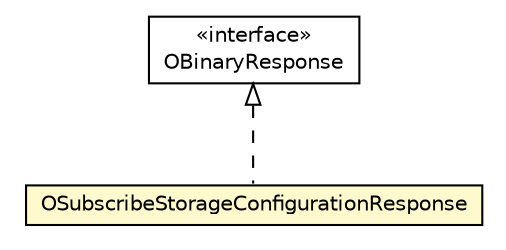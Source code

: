 #!/usr/local/bin/dot
#
# Class diagram 
# Generated by UMLGraph version R5_6-24-gf6e263 (http://www.umlgraph.org/)
#

digraph G {
	edge [fontname="Helvetica",fontsize=10,labelfontname="Helvetica",labelfontsize=10];
	node [fontname="Helvetica",fontsize=10,shape=plaintext];
	nodesep=0.25;
	ranksep=0.5;
	// com.orientechnologies.orient.client.remote.OBinaryResponse
	c7094570 [label=<<table title="com.orientechnologies.orient.client.remote.OBinaryResponse" border="0" cellborder="1" cellspacing="0" cellpadding="2" port="p" href="../OBinaryResponse.html">
		<tr><td><table border="0" cellspacing="0" cellpadding="1">
<tr><td align="center" balign="center"> &#171;interface&#187; </td></tr>
<tr><td align="center" balign="center"> OBinaryResponse </td></tr>
		</table></td></tr>
		</table>>, URL="../OBinaryResponse.html", fontname="Helvetica", fontcolor="black", fontsize=10.0];
	// com.orientechnologies.orient.client.remote.message.OSubscribeStorageConfigurationResponse
	c7094598 [label=<<table title="com.orientechnologies.orient.client.remote.message.OSubscribeStorageConfigurationResponse" border="0" cellborder="1" cellspacing="0" cellpadding="2" port="p" bgcolor="lemonChiffon" href="./OSubscribeStorageConfigurationResponse.html">
		<tr><td><table border="0" cellspacing="0" cellpadding="1">
<tr><td align="center" balign="center"> OSubscribeStorageConfigurationResponse </td></tr>
		</table></td></tr>
		</table>>, URL="./OSubscribeStorageConfigurationResponse.html", fontname="Helvetica", fontcolor="black", fontsize=10.0];
	//com.orientechnologies.orient.client.remote.message.OSubscribeStorageConfigurationResponse implements com.orientechnologies.orient.client.remote.OBinaryResponse
	c7094570:p -> c7094598:p [dir=back,arrowtail=empty,style=dashed];
}

